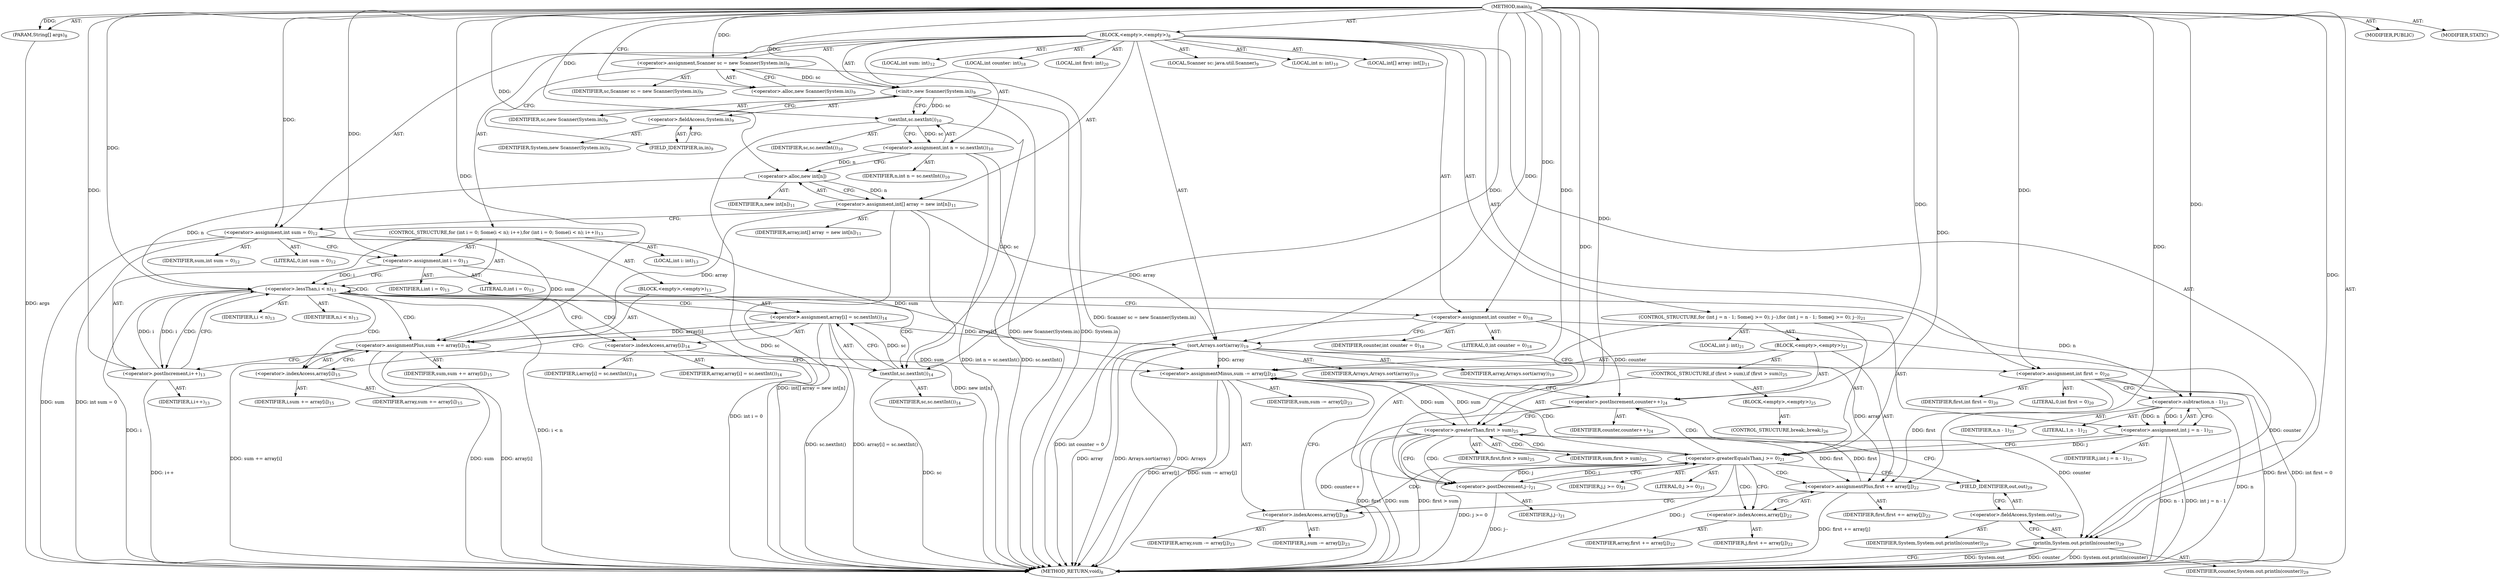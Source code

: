 digraph "main" {  
"19" [label = <(METHOD,main)<SUB>8</SUB>> ]
"20" [label = <(PARAM,String[] args)<SUB>8</SUB>> ]
"21" [label = <(BLOCK,&lt;empty&gt;,&lt;empty&gt;)<SUB>8</SUB>> ]
"4" [label = <(LOCAL,Scanner sc: java.util.Scanner)<SUB>9</SUB>> ]
"22" [label = <(&lt;operator&gt;.assignment,Scanner sc = new Scanner(System.in))<SUB>9</SUB>> ]
"23" [label = <(IDENTIFIER,sc,Scanner sc = new Scanner(System.in))<SUB>9</SUB>> ]
"24" [label = <(&lt;operator&gt;.alloc,new Scanner(System.in))<SUB>9</SUB>> ]
"25" [label = <(&lt;init&gt;,new Scanner(System.in))<SUB>9</SUB>> ]
"3" [label = <(IDENTIFIER,sc,new Scanner(System.in))<SUB>9</SUB>> ]
"26" [label = <(&lt;operator&gt;.fieldAccess,System.in)<SUB>9</SUB>> ]
"27" [label = <(IDENTIFIER,System,new Scanner(System.in))<SUB>9</SUB>> ]
"28" [label = <(FIELD_IDENTIFIER,in,in)<SUB>9</SUB>> ]
"29" [label = <(LOCAL,int n: int)<SUB>10</SUB>> ]
"30" [label = <(&lt;operator&gt;.assignment,int n = sc.nextInt())<SUB>10</SUB>> ]
"31" [label = <(IDENTIFIER,n,int n = sc.nextInt())<SUB>10</SUB>> ]
"32" [label = <(nextInt,sc.nextInt())<SUB>10</SUB>> ]
"33" [label = <(IDENTIFIER,sc,sc.nextInt())<SUB>10</SUB>> ]
"34" [label = <(LOCAL,int[] array: int[])<SUB>11</SUB>> ]
"35" [label = <(&lt;operator&gt;.assignment,int[] array = new int[n])<SUB>11</SUB>> ]
"36" [label = <(IDENTIFIER,array,int[] array = new int[n])<SUB>11</SUB>> ]
"37" [label = <(&lt;operator&gt;.alloc,new int[n])> ]
"38" [label = <(IDENTIFIER,n,new int[n])<SUB>11</SUB>> ]
"39" [label = <(LOCAL,int sum: int)<SUB>12</SUB>> ]
"40" [label = <(&lt;operator&gt;.assignment,int sum = 0)<SUB>12</SUB>> ]
"41" [label = <(IDENTIFIER,sum,int sum = 0)<SUB>12</SUB>> ]
"42" [label = <(LITERAL,0,int sum = 0)<SUB>12</SUB>> ]
"43" [label = <(CONTROL_STRUCTURE,for (int i = 0; Some(i &lt; n); i++),for (int i = 0; Some(i &lt; n); i++))<SUB>13</SUB>> ]
"44" [label = <(LOCAL,int i: int)<SUB>13</SUB>> ]
"45" [label = <(&lt;operator&gt;.assignment,int i = 0)<SUB>13</SUB>> ]
"46" [label = <(IDENTIFIER,i,int i = 0)<SUB>13</SUB>> ]
"47" [label = <(LITERAL,0,int i = 0)<SUB>13</SUB>> ]
"48" [label = <(&lt;operator&gt;.lessThan,i &lt; n)<SUB>13</SUB>> ]
"49" [label = <(IDENTIFIER,i,i &lt; n)<SUB>13</SUB>> ]
"50" [label = <(IDENTIFIER,n,i &lt; n)<SUB>13</SUB>> ]
"51" [label = <(&lt;operator&gt;.postIncrement,i++)<SUB>13</SUB>> ]
"52" [label = <(IDENTIFIER,i,i++)<SUB>13</SUB>> ]
"53" [label = <(BLOCK,&lt;empty&gt;,&lt;empty&gt;)<SUB>13</SUB>> ]
"54" [label = <(&lt;operator&gt;.assignment,array[i] = sc.nextInt())<SUB>14</SUB>> ]
"55" [label = <(&lt;operator&gt;.indexAccess,array[i])<SUB>14</SUB>> ]
"56" [label = <(IDENTIFIER,array,array[i] = sc.nextInt())<SUB>14</SUB>> ]
"57" [label = <(IDENTIFIER,i,array[i] = sc.nextInt())<SUB>14</SUB>> ]
"58" [label = <(nextInt,sc.nextInt())<SUB>14</SUB>> ]
"59" [label = <(IDENTIFIER,sc,sc.nextInt())<SUB>14</SUB>> ]
"60" [label = <(&lt;operator&gt;.assignmentPlus,sum += array[i])<SUB>15</SUB>> ]
"61" [label = <(IDENTIFIER,sum,sum += array[i])<SUB>15</SUB>> ]
"62" [label = <(&lt;operator&gt;.indexAccess,array[i])<SUB>15</SUB>> ]
"63" [label = <(IDENTIFIER,array,sum += array[i])<SUB>15</SUB>> ]
"64" [label = <(IDENTIFIER,i,sum += array[i])<SUB>15</SUB>> ]
"65" [label = <(LOCAL,int counter: int)<SUB>18</SUB>> ]
"66" [label = <(&lt;operator&gt;.assignment,int counter = 0)<SUB>18</SUB>> ]
"67" [label = <(IDENTIFIER,counter,int counter = 0)<SUB>18</SUB>> ]
"68" [label = <(LITERAL,0,int counter = 0)<SUB>18</SUB>> ]
"69" [label = <(sort,Arrays.sort(array))<SUB>19</SUB>> ]
"70" [label = <(IDENTIFIER,Arrays,Arrays.sort(array))<SUB>19</SUB>> ]
"71" [label = <(IDENTIFIER,array,Arrays.sort(array))<SUB>19</SUB>> ]
"72" [label = <(LOCAL,int first: int)<SUB>20</SUB>> ]
"73" [label = <(&lt;operator&gt;.assignment,int first = 0)<SUB>20</SUB>> ]
"74" [label = <(IDENTIFIER,first,int first = 0)<SUB>20</SUB>> ]
"75" [label = <(LITERAL,0,int first = 0)<SUB>20</SUB>> ]
"76" [label = <(CONTROL_STRUCTURE,for (int j = n - 1; Some(j &gt;= 0); j--),for (int j = n - 1; Some(j &gt;= 0); j--))<SUB>21</SUB>> ]
"77" [label = <(LOCAL,int j: int)<SUB>21</SUB>> ]
"78" [label = <(&lt;operator&gt;.assignment,int j = n - 1)<SUB>21</SUB>> ]
"79" [label = <(IDENTIFIER,j,int j = n - 1)<SUB>21</SUB>> ]
"80" [label = <(&lt;operator&gt;.subtraction,n - 1)<SUB>21</SUB>> ]
"81" [label = <(IDENTIFIER,n,n - 1)<SUB>21</SUB>> ]
"82" [label = <(LITERAL,1,n - 1)<SUB>21</SUB>> ]
"83" [label = <(&lt;operator&gt;.greaterEqualsThan,j &gt;= 0)<SUB>21</SUB>> ]
"84" [label = <(IDENTIFIER,j,j &gt;= 0)<SUB>21</SUB>> ]
"85" [label = <(LITERAL,0,j &gt;= 0)<SUB>21</SUB>> ]
"86" [label = <(&lt;operator&gt;.postDecrement,j--)<SUB>21</SUB>> ]
"87" [label = <(IDENTIFIER,j,j--)<SUB>21</SUB>> ]
"88" [label = <(BLOCK,&lt;empty&gt;,&lt;empty&gt;)<SUB>21</SUB>> ]
"89" [label = <(&lt;operator&gt;.assignmentPlus,first += array[j])<SUB>22</SUB>> ]
"90" [label = <(IDENTIFIER,first,first += array[j])<SUB>22</SUB>> ]
"91" [label = <(&lt;operator&gt;.indexAccess,array[j])<SUB>22</SUB>> ]
"92" [label = <(IDENTIFIER,array,first += array[j])<SUB>22</SUB>> ]
"93" [label = <(IDENTIFIER,j,first += array[j])<SUB>22</SUB>> ]
"94" [label = <(&lt;operator&gt;.assignmentMinus,sum -= array[j])<SUB>23</SUB>> ]
"95" [label = <(IDENTIFIER,sum,sum -= array[j])<SUB>23</SUB>> ]
"96" [label = <(&lt;operator&gt;.indexAccess,array[j])<SUB>23</SUB>> ]
"97" [label = <(IDENTIFIER,array,sum -= array[j])<SUB>23</SUB>> ]
"98" [label = <(IDENTIFIER,j,sum -= array[j])<SUB>23</SUB>> ]
"99" [label = <(&lt;operator&gt;.postIncrement,counter++)<SUB>24</SUB>> ]
"100" [label = <(IDENTIFIER,counter,counter++)<SUB>24</SUB>> ]
"101" [label = <(CONTROL_STRUCTURE,if (first &gt; sum),if (first &gt; sum))<SUB>25</SUB>> ]
"102" [label = <(&lt;operator&gt;.greaterThan,first &gt; sum)<SUB>25</SUB>> ]
"103" [label = <(IDENTIFIER,first,first &gt; sum)<SUB>25</SUB>> ]
"104" [label = <(IDENTIFIER,sum,first &gt; sum)<SUB>25</SUB>> ]
"105" [label = <(BLOCK,&lt;empty&gt;,&lt;empty&gt;)<SUB>25</SUB>> ]
"106" [label = <(CONTROL_STRUCTURE,break;,break;)<SUB>26</SUB>> ]
"107" [label = <(println,System.out.println(counter))<SUB>29</SUB>> ]
"108" [label = <(&lt;operator&gt;.fieldAccess,System.out)<SUB>29</SUB>> ]
"109" [label = <(IDENTIFIER,System,System.out.println(counter))<SUB>29</SUB>> ]
"110" [label = <(FIELD_IDENTIFIER,out,out)<SUB>29</SUB>> ]
"111" [label = <(IDENTIFIER,counter,System.out.println(counter))<SUB>29</SUB>> ]
"112" [label = <(MODIFIER,PUBLIC)> ]
"113" [label = <(MODIFIER,STATIC)> ]
"114" [label = <(METHOD_RETURN,void)<SUB>8</SUB>> ]
  "19" -> "20"  [ label = "AST: "] 
  "19" -> "21"  [ label = "AST: "] 
  "19" -> "112"  [ label = "AST: "] 
  "19" -> "113"  [ label = "AST: "] 
  "19" -> "114"  [ label = "AST: "] 
  "21" -> "4"  [ label = "AST: "] 
  "21" -> "22"  [ label = "AST: "] 
  "21" -> "25"  [ label = "AST: "] 
  "21" -> "29"  [ label = "AST: "] 
  "21" -> "30"  [ label = "AST: "] 
  "21" -> "34"  [ label = "AST: "] 
  "21" -> "35"  [ label = "AST: "] 
  "21" -> "39"  [ label = "AST: "] 
  "21" -> "40"  [ label = "AST: "] 
  "21" -> "43"  [ label = "AST: "] 
  "21" -> "65"  [ label = "AST: "] 
  "21" -> "66"  [ label = "AST: "] 
  "21" -> "69"  [ label = "AST: "] 
  "21" -> "72"  [ label = "AST: "] 
  "21" -> "73"  [ label = "AST: "] 
  "21" -> "76"  [ label = "AST: "] 
  "21" -> "107"  [ label = "AST: "] 
  "22" -> "23"  [ label = "AST: "] 
  "22" -> "24"  [ label = "AST: "] 
  "25" -> "3"  [ label = "AST: "] 
  "25" -> "26"  [ label = "AST: "] 
  "26" -> "27"  [ label = "AST: "] 
  "26" -> "28"  [ label = "AST: "] 
  "30" -> "31"  [ label = "AST: "] 
  "30" -> "32"  [ label = "AST: "] 
  "32" -> "33"  [ label = "AST: "] 
  "35" -> "36"  [ label = "AST: "] 
  "35" -> "37"  [ label = "AST: "] 
  "37" -> "38"  [ label = "AST: "] 
  "40" -> "41"  [ label = "AST: "] 
  "40" -> "42"  [ label = "AST: "] 
  "43" -> "44"  [ label = "AST: "] 
  "43" -> "45"  [ label = "AST: "] 
  "43" -> "48"  [ label = "AST: "] 
  "43" -> "51"  [ label = "AST: "] 
  "43" -> "53"  [ label = "AST: "] 
  "45" -> "46"  [ label = "AST: "] 
  "45" -> "47"  [ label = "AST: "] 
  "48" -> "49"  [ label = "AST: "] 
  "48" -> "50"  [ label = "AST: "] 
  "51" -> "52"  [ label = "AST: "] 
  "53" -> "54"  [ label = "AST: "] 
  "53" -> "60"  [ label = "AST: "] 
  "54" -> "55"  [ label = "AST: "] 
  "54" -> "58"  [ label = "AST: "] 
  "55" -> "56"  [ label = "AST: "] 
  "55" -> "57"  [ label = "AST: "] 
  "58" -> "59"  [ label = "AST: "] 
  "60" -> "61"  [ label = "AST: "] 
  "60" -> "62"  [ label = "AST: "] 
  "62" -> "63"  [ label = "AST: "] 
  "62" -> "64"  [ label = "AST: "] 
  "66" -> "67"  [ label = "AST: "] 
  "66" -> "68"  [ label = "AST: "] 
  "69" -> "70"  [ label = "AST: "] 
  "69" -> "71"  [ label = "AST: "] 
  "73" -> "74"  [ label = "AST: "] 
  "73" -> "75"  [ label = "AST: "] 
  "76" -> "77"  [ label = "AST: "] 
  "76" -> "78"  [ label = "AST: "] 
  "76" -> "83"  [ label = "AST: "] 
  "76" -> "86"  [ label = "AST: "] 
  "76" -> "88"  [ label = "AST: "] 
  "78" -> "79"  [ label = "AST: "] 
  "78" -> "80"  [ label = "AST: "] 
  "80" -> "81"  [ label = "AST: "] 
  "80" -> "82"  [ label = "AST: "] 
  "83" -> "84"  [ label = "AST: "] 
  "83" -> "85"  [ label = "AST: "] 
  "86" -> "87"  [ label = "AST: "] 
  "88" -> "89"  [ label = "AST: "] 
  "88" -> "94"  [ label = "AST: "] 
  "88" -> "99"  [ label = "AST: "] 
  "88" -> "101"  [ label = "AST: "] 
  "89" -> "90"  [ label = "AST: "] 
  "89" -> "91"  [ label = "AST: "] 
  "91" -> "92"  [ label = "AST: "] 
  "91" -> "93"  [ label = "AST: "] 
  "94" -> "95"  [ label = "AST: "] 
  "94" -> "96"  [ label = "AST: "] 
  "96" -> "97"  [ label = "AST: "] 
  "96" -> "98"  [ label = "AST: "] 
  "99" -> "100"  [ label = "AST: "] 
  "101" -> "102"  [ label = "AST: "] 
  "101" -> "105"  [ label = "AST: "] 
  "102" -> "103"  [ label = "AST: "] 
  "102" -> "104"  [ label = "AST: "] 
  "105" -> "106"  [ label = "AST: "] 
  "107" -> "108"  [ label = "AST: "] 
  "107" -> "111"  [ label = "AST: "] 
  "108" -> "109"  [ label = "AST: "] 
  "108" -> "110"  [ label = "AST: "] 
  "22" -> "28"  [ label = "CFG: "] 
  "25" -> "32"  [ label = "CFG: "] 
  "30" -> "37"  [ label = "CFG: "] 
  "35" -> "40"  [ label = "CFG: "] 
  "40" -> "45"  [ label = "CFG: "] 
  "66" -> "69"  [ label = "CFG: "] 
  "69" -> "73"  [ label = "CFG: "] 
  "73" -> "80"  [ label = "CFG: "] 
  "107" -> "114"  [ label = "CFG: "] 
  "24" -> "22"  [ label = "CFG: "] 
  "26" -> "25"  [ label = "CFG: "] 
  "32" -> "30"  [ label = "CFG: "] 
  "37" -> "35"  [ label = "CFG: "] 
  "45" -> "48"  [ label = "CFG: "] 
  "48" -> "55"  [ label = "CFG: "] 
  "48" -> "66"  [ label = "CFG: "] 
  "51" -> "48"  [ label = "CFG: "] 
  "78" -> "83"  [ label = "CFG: "] 
  "83" -> "91"  [ label = "CFG: "] 
  "83" -> "110"  [ label = "CFG: "] 
  "86" -> "83"  [ label = "CFG: "] 
  "108" -> "107"  [ label = "CFG: "] 
  "28" -> "26"  [ label = "CFG: "] 
  "54" -> "62"  [ label = "CFG: "] 
  "60" -> "51"  [ label = "CFG: "] 
  "80" -> "78"  [ label = "CFG: "] 
  "89" -> "96"  [ label = "CFG: "] 
  "94" -> "99"  [ label = "CFG: "] 
  "99" -> "102"  [ label = "CFG: "] 
  "110" -> "108"  [ label = "CFG: "] 
  "55" -> "58"  [ label = "CFG: "] 
  "58" -> "54"  [ label = "CFG: "] 
  "62" -> "60"  [ label = "CFG: "] 
  "91" -> "89"  [ label = "CFG: "] 
  "96" -> "94"  [ label = "CFG: "] 
  "102" -> "110"  [ label = "CFG: "] 
  "102" -> "86"  [ label = "CFG: "] 
  "19" -> "24"  [ label = "CFG: "] 
  "20" -> "114"  [ label = "DDG: args"] 
  "22" -> "114"  [ label = "DDG: Scanner sc = new Scanner(System.in)"] 
  "25" -> "114"  [ label = "DDG: System.in"] 
  "25" -> "114"  [ label = "DDG: new Scanner(System.in)"] 
  "32" -> "114"  [ label = "DDG: sc"] 
  "30" -> "114"  [ label = "DDG: sc.nextInt()"] 
  "30" -> "114"  [ label = "DDG: int n = sc.nextInt()"] 
  "35" -> "114"  [ label = "DDG: new int[n]"] 
  "35" -> "114"  [ label = "DDG: int[] array = new int[n]"] 
  "40" -> "114"  [ label = "DDG: sum"] 
  "40" -> "114"  [ label = "DDG: int sum = 0"] 
  "45" -> "114"  [ label = "DDG: int i = 0"] 
  "48" -> "114"  [ label = "DDG: i"] 
  "48" -> "114"  [ label = "DDG: i &lt; n"] 
  "66" -> "114"  [ label = "DDG: int counter = 0"] 
  "69" -> "114"  [ label = "DDG: array"] 
  "69" -> "114"  [ label = "DDG: Arrays.sort(array)"] 
  "73" -> "114"  [ label = "DDG: first"] 
  "73" -> "114"  [ label = "DDG: int first = 0"] 
  "80" -> "114"  [ label = "DDG: n"] 
  "78" -> "114"  [ label = "DDG: n - 1"] 
  "78" -> "114"  [ label = "DDG: int j = n - 1"] 
  "83" -> "114"  [ label = "DDG: j"] 
  "83" -> "114"  [ label = "DDG: j &gt;= 0"] 
  "89" -> "114"  [ label = "DDG: first += array[j]"] 
  "94" -> "114"  [ label = "DDG: array[j]"] 
  "94" -> "114"  [ label = "DDG: sum -= array[j]"] 
  "99" -> "114"  [ label = "DDG: counter++"] 
  "102" -> "114"  [ label = "DDG: first"] 
  "102" -> "114"  [ label = "DDG: sum"] 
  "102" -> "114"  [ label = "DDG: first &gt; sum"] 
  "86" -> "114"  [ label = "DDG: j--"] 
  "107" -> "114"  [ label = "DDG: System.out"] 
  "107" -> "114"  [ label = "DDG: counter"] 
  "107" -> "114"  [ label = "DDG: System.out.println(counter)"] 
  "58" -> "114"  [ label = "DDG: sc"] 
  "54" -> "114"  [ label = "DDG: sc.nextInt()"] 
  "54" -> "114"  [ label = "DDG: array[i] = sc.nextInt()"] 
  "60" -> "114"  [ label = "DDG: sum"] 
  "60" -> "114"  [ label = "DDG: array[i]"] 
  "60" -> "114"  [ label = "DDG: sum += array[i]"] 
  "51" -> "114"  [ label = "DDG: i++"] 
  "69" -> "114"  [ label = "DDG: Arrays"] 
  "19" -> "20"  [ label = "DDG: "] 
  "19" -> "22"  [ label = "DDG: "] 
  "32" -> "30"  [ label = "DDG: sc"] 
  "37" -> "35"  [ label = "DDG: n"] 
  "19" -> "40"  [ label = "DDG: "] 
  "19" -> "66"  [ label = "DDG: "] 
  "19" -> "73"  [ label = "DDG: "] 
  "22" -> "25"  [ label = "DDG: sc"] 
  "19" -> "25"  [ label = "DDG: "] 
  "19" -> "45"  [ label = "DDG: "] 
  "19" -> "69"  [ label = "DDG: "] 
  "35" -> "69"  [ label = "DDG: array"] 
  "54" -> "69"  [ label = "DDG: array[i]"] 
  "80" -> "78"  [ label = "DDG: n"] 
  "80" -> "78"  [ label = "DDG: 1"] 
  "66" -> "107"  [ label = "DDG: counter"] 
  "99" -> "107"  [ label = "DDG: counter"] 
  "19" -> "107"  [ label = "DDG: "] 
  "25" -> "32"  [ label = "DDG: sc"] 
  "19" -> "32"  [ label = "DDG: "] 
  "30" -> "37"  [ label = "DDG: n"] 
  "19" -> "37"  [ label = "DDG: "] 
  "45" -> "48"  [ label = "DDG: i"] 
  "51" -> "48"  [ label = "DDG: i"] 
  "19" -> "48"  [ label = "DDG: "] 
  "37" -> "48"  [ label = "DDG: n"] 
  "48" -> "51"  [ label = "DDG: i"] 
  "19" -> "51"  [ label = "DDG: "] 
  "58" -> "54"  [ label = "DDG: sc"] 
  "35" -> "60"  [ label = "DDG: array"] 
  "54" -> "60"  [ label = "DDG: array[i]"] 
  "78" -> "83"  [ label = "DDG: j"] 
  "86" -> "83"  [ label = "DDG: j"] 
  "19" -> "83"  [ label = "DDG: "] 
  "83" -> "86"  [ label = "DDG: j"] 
  "19" -> "86"  [ label = "DDG: "] 
  "69" -> "89"  [ label = "DDG: array"] 
  "69" -> "94"  [ label = "DDG: array"] 
  "40" -> "60"  [ label = "DDG: sum"] 
  "19" -> "60"  [ label = "DDG: "] 
  "48" -> "80"  [ label = "DDG: n"] 
  "19" -> "80"  [ label = "DDG: "] 
  "73" -> "89"  [ label = "DDG: first"] 
  "102" -> "89"  [ label = "DDG: first"] 
  "19" -> "89"  [ label = "DDG: "] 
  "40" -> "94"  [ label = "DDG: sum"] 
  "102" -> "94"  [ label = "DDG: sum"] 
  "60" -> "94"  [ label = "DDG: sum"] 
  "19" -> "94"  [ label = "DDG: "] 
  "66" -> "99"  [ label = "DDG: counter"] 
  "19" -> "99"  [ label = "DDG: "] 
  "32" -> "58"  [ label = "DDG: sc"] 
  "19" -> "58"  [ label = "DDG: "] 
  "89" -> "102"  [ label = "DDG: first"] 
  "19" -> "102"  [ label = "DDG: "] 
  "94" -> "102"  [ label = "DDG: sum"] 
  "48" -> "48"  [ label = "CDG: "] 
  "48" -> "58"  [ label = "CDG: "] 
  "48" -> "60"  [ label = "CDG: "] 
  "48" -> "51"  [ label = "CDG: "] 
  "48" -> "55"  [ label = "CDG: "] 
  "48" -> "54"  [ label = "CDG: "] 
  "48" -> "62"  [ label = "CDG: "] 
  "83" -> "94"  [ label = "CDG: "] 
  "83" -> "96"  [ label = "CDG: "] 
  "83" -> "89"  [ label = "CDG: "] 
  "83" -> "99"  [ label = "CDG: "] 
  "83" -> "102"  [ label = "CDG: "] 
  "83" -> "91"  [ label = "CDG: "] 
  "102" -> "83"  [ label = "CDG: "] 
  "102" -> "86"  [ label = "CDG: "] 
}

